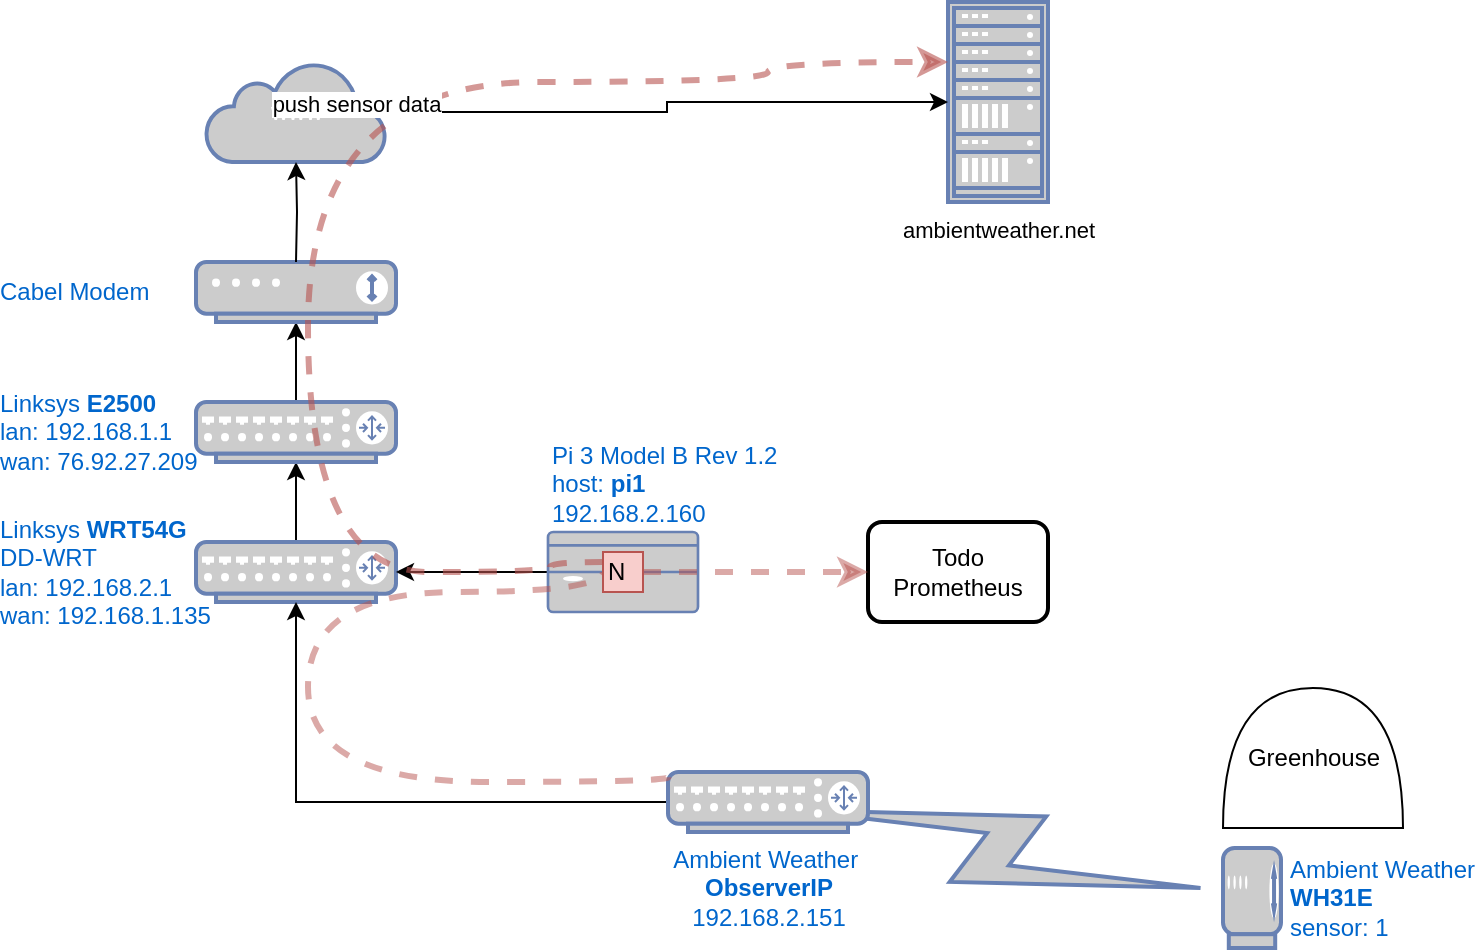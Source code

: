 <mxfile>
    <diagram id="gKTQBFgvQ7YWo5DgVCbP" name="Page-1">
        <mxGraphModel dx="953" dy="478" grid="1" gridSize="10" guides="1" tooltips="1" connect="1" arrows="1" fold="1" page="1" pageScale="1" pageWidth="850" pageHeight="1100" math="0" shadow="0">
            <root>
                <mxCell id="0"/>
                <mxCell id="1" parent="0"/>
                <mxCell id="16" value="" style="edgeStyle=orthogonalEdgeStyle;rounded=0;orthogonalLoop=1;jettySize=auto;html=1;" parent="1" source="10" target="11" edge="1">
                    <mxGeometry relative="1" as="geometry"/>
                </mxCell>
                <mxCell id="10" value="Linksys &lt;b&gt;WRT54G&lt;/b&gt;&lt;br&gt;DD-WRT&lt;br&gt;lan: 192.168.2.1&lt;br&gt;wan: 192.168.1.135" style="fontColor=#0066CC;verticalAlign=middle;verticalLabelPosition=middle;labelPosition=left;align=left;html=1;outlineConnect=0;fillColor=#CCCCCC;strokeColor=#6881B3;gradientColor=none;gradientDirection=north;strokeWidth=2;shape=mxgraph.networks.router;spacingRight=1;spacingLeft=0;" parent="1" vertex="1">
                    <mxGeometry x="114" y="360" width="100" height="30" as="geometry"/>
                </mxCell>
                <mxCell id="27" value="" style="edgeStyle=orthogonalEdgeStyle;rounded=0;orthogonalLoop=1;jettySize=auto;html=1;" parent="1" source="11" target="14" edge="1">
                    <mxGeometry relative="1" as="geometry"/>
                </mxCell>
                <mxCell id="11" value="Linksys &lt;b&gt;E2500&lt;/b&gt;&lt;br&gt;lan: 192.168.1.1&lt;br&gt;wan:&amp;nbsp;76.92.27.209" style="fontColor=#0066CC;verticalAlign=middle;verticalLabelPosition=middle;labelPosition=left;align=left;html=1;outlineConnect=0;fillColor=#CCCCCC;strokeColor=#6881B3;gradientColor=none;gradientDirection=north;strokeWidth=2;shape=mxgraph.networks.router;" parent="1" vertex="1">
                    <mxGeometry x="114" y="290" width="100" height="30" as="geometry"/>
                </mxCell>
                <mxCell id="13" value="www" style="html=1;outlineConnect=0;fillColor=#CCCCCC;strokeColor=#6881B3;gradientColor=none;gradientDirection=north;strokeWidth=2;shape=mxgraph.networks.cloud;fontColor=#ffffff;" parent="1" vertex="1">
                    <mxGeometry x="119" y="120" width="90" height="50" as="geometry"/>
                </mxCell>
                <mxCell id="14" value="Cabel Modem" style="fontColor=#0066CC;verticalAlign=middle;verticalLabelPosition=middle;labelPosition=left;align=left;html=1;outlineConnect=0;fillColor=#CCCCCC;strokeColor=#6881B3;gradientColor=none;gradientDirection=north;strokeWidth=2;shape=mxgraph.networks.modem;" parent="1" vertex="1">
                    <mxGeometry x="114" y="220" width="100" height="30" as="geometry"/>
                </mxCell>
                <mxCell id="26" style="edgeStyle=orthogonalEdgeStyle;rounded=0;orthogonalLoop=1;jettySize=auto;html=1;entryX=1;entryY=0.5;entryDx=0;entryDy=0;entryPerimeter=0;" parent="1" source="20" target="10" edge="1">
                    <mxGeometry relative="1" as="geometry"/>
                </mxCell>
                <mxCell id="20" value="Pi 3 Model B Rev 1.2&lt;br&gt;host: &lt;b&gt;pi1&lt;/b&gt;&lt;br&gt;192.168.2.160" style="fontColor=#0066CC;verticalAlign=bottom;verticalLabelPosition=top;labelPosition=center;align=left;html=1;outlineConnect=0;fillColor=#CCCCCC;strokeColor=#6881B3;gradientColor=none;gradientDirection=north;strokeWidth=2;shape=mxgraph.networks.desktop_pc;" parent="1" vertex="1">
                    <mxGeometry x="290" y="355" width="75" height="40" as="geometry"/>
                </mxCell>
                <mxCell id="35" style="edgeStyle=orthogonalEdgeStyle;rounded=0;orthogonalLoop=1;jettySize=auto;html=1;" parent="1" source="41" target="10" edge="1">
                    <mxGeometry relative="1" as="geometry">
                        <mxPoint x="303" y="469.5" as="sourcePoint"/>
                    </mxGeometry>
                </mxCell>
                <mxCell id="30" value="Greenhouse" style="shape=or;whiteSpace=wrap;html=1;align=center;direction=north;" parent="1" vertex="1">
                    <mxGeometry x="627.5" y="433" width="90" height="70" as="geometry"/>
                </mxCell>
                <mxCell id="31" value="Ambient Weather&lt;br&gt;&lt;b&gt;WH31E&lt;/b&gt; &lt;br&gt;sensor: 1" style="fontColor=#0066CC;verticalAlign=middle;verticalLabelPosition=middle;labelPosition=right;align=left;html=1;outlineConnect=0;fillColor=#CCCCCC;strokeColor=#6881B3;gradientColor=none;gradientDirection=north;strokeWidth=2;shape=mxgraph.networks.modem;spacingLeft=2;" parent="1" vertex="1">
                    <mxGeometry x="627.5" y="513" width="29" height="50" as="geometry"/>
                </mxCell>
                <mxCell id="38" value="" style="html=1;outlineConnect=0;fillColor=#CCCCCC;strokeColor=#6881B3;gradientColor=none;gradientDirection=north;strokeWidth=2;shape=mxgraph.networks.comm_link_edge;html=1;" parent="1" target="31" edge="1">
                    <mxGeometry width="100" height="100" relative="1" as="geometry">
                        <mxPoint x="402.5" y="492" as="sourcePoint"/>
                        <mxPoint x="502.5" y="392" as="targetPoint"/>
                    </mxGeometry>
                </mxCell>
                <mxCell id="41" value="Ambient Weather&amp;nbsp;&lt;br&gt;&lt;b&gt;ObserverIP&lt;/b&gt;&lt;br&gt;192.168.2.151" style="fontColor=#0066CC;verticalAlign=top;verticalLabelPosition=bottom;labelPosition=center;align=center;html=1;outlineConnect=0;fillColor=#CCCCCC;strokeColor=#6881B3;gradientColor=none;gradientDirection=north;strokeWidth=2;shape=mxgraph.networks.router;" parent="1" vertex="1">
                    <mxGeometry x="350" y="475" width="100" height="30" as="geometry"/>
                </mxCell>
                <mxCell id="47" value="&lt;span style=&quot;color: rgb(0 , 0 , 0) ; font-size: 11px ; background-color: rgb(255 , 255 , 255)&quot;&gt;ambientweather.net&lt;/span&gt;" style="fontColor=#0066CC;verticalAlign=top;verticalLabelPosition=bottom;labelPosition=center;align=center;html=1;outlineConnect=0;fillColor=#CCCCCC;strokeColor=#6881B3;gradientColor=none;gradientDirection=north;strokeWidth=2;shape=mxgraph.networks.rack;" parent="1" vertex="1">
                    <mxGeometry x="490" y="90" width="50" height="100" as="geometry"/>
                </mxCell>
                <mxCell id="49" value="" style="edgeStyle=orthogonalEdgeStyle;rounded=0;orthogonalLoop=1;jettySize=auto;html=1;entryX=0.5;entryY=1;entryDx=0;entryDy=0;entryPerimeter=0;" parent="1" target="13" edge="1">
                    <mxGeometry relative="1" as="geometry">
                        <mxPoint x="164" y="220" as="sourcePoint"/>
                        <mxPoint x="174" y="260" as="targetPoint"/>
                    </mxGeometry>
                </mxCell>
                <mxCell id="51" value="" style="edgeStyle=orthogonalEdgeStyle;orthogonalLoop=1;jettySize=auto;html=1;rounded=0;" parent="1" source="13" target="47" edge="1">
                    <mxGeometry relative="1" as="geometry">
                        <mxPoint x="174" y="230" as="sourcePoint"/>
                        <mxPoint x="174" y="180" as="targetPoint"/>
                    </mxGeometry>
                </mxCell>
                <mxCell id="54" value="" style="endArrow=none;html=1;fontSize=12;exitX=0.003;exitY=0.086;exitDx=0;exitDy=0;exitPerimeter=0;dashed=1;edgeStyle=orthogonalEdgeStyle;curved=1;fillColor=#f8cecc;strokeColor=#b85450;strokeWidth=3;endFill=0;opacity=50;entryX=0;entryY=0.5;entryDx=0;entryDy=0;" parent="1" source="41" target="58" edge="1">
                    <mxGeometry relative="1" as="geometry">
                        <mxPoint x="320" y="460" as="sourcePoint"/>
                        <mxPoint x="310" y="430" as="targetPoint"/>
                        <Array as="points">
                            <mxPoint x="350" y="480"/>
                            <mxPoint x="170" y="480"/>
                            <mxPoint x="170" y="385"/>
                            <mxPoint x="317" y="385"/>
                        </Array>
                    </mxGeometry>
                </mxCell>
                <mxCell id="56" value="" style="endArrow=classic;html=1;fontSize=12;dashed=1;edgeStyle=orthogonalEdgeStyle;curved=1;fillColor=#f8cecc;strokeColor=#b85450;strokeWidth=3;opacity=60;exitX=0;exitY=0.25;exitDx=0;exitDy=0;" parent="1" source="58" target="47" edge="1">
                    <mxGeometry relative="1" as="geometry">
                        <mxPoint x="230.3" y="302.58" as="sourcePoint"/>
                        <mxPoint x="490" y="140" as="targetPoint"/>
                        <Array as="points">
                            <mxPoint x="291" y="370"/>
                            <mxPoint x="291" y="375"/>
                            <mxPoint x="170" y="375"/>
                            <mxPoint x="170" y="130"/>
                            <mxPoint x="400" y="130"/>
                            <mxPoint x="400" y="120"/>
                        </Array>
                    </mxGeometry>
                </mxCell>
                <mxCell id="57" value="push sensor data" style="edgeLabel;resizable=0;html=1;align=center;verticalAlign=middle;" parent="56" connectable="0" vertex="1">
                    <mxGeometry relative="1" as="geometry">
                        <mxPoint x="24" y="-23.21" as="offset"/>
                    </mxGeometry>
                </mxCell>
                <mxCell id="58" value="N" style="shape=hexagon;perimeter=hexagonPerimeter2;whiteSpace=wrap;html=1;fixedSize=1;fontSize=12;align=left;fillColor=#f8cecc;strokeColor=#b85450;size=-130;" parent="1" vertex="1">
                    <mxGeometry x="317.5" y="365" width="20" height="20" as="geometry"/>
                </mxCell>
                <mxCell id="61" value="Todo&lt;br&gt;Prometheus" style="rounded=1;whiteSpace=wrap;html=1;absoluteArcSize=1;arcSize=14;strokeWidth=2;fontSize=12;align=center;" parent="1" vertex="1">
                    <mxGeometry x="450" y="350" width="90" height="50" as="geometry"/>
                </mxCell>
                <mxCell id="62" value="" style="endArrow=classic;html=1;dashed=1;strokeWidth=3;fontSize=12;opacity=50;entryX=0;entryY=0.5;entryDx=0;entryDy=0;exitX=1;exitY=0.5;exitDx=0;exitDy=0;fillColor=#f8cecc;strokeColor=#b85450;" parent="1" source="58" target="61" edge="1">
                    <mxGeometry width="50" height="50" relative="1" as="geometry">
                        <mxPoint x="350" y="400" as="sourcePoint"/>
                        <mxPoint x="350" y="360" as="targetPoint"/>
                    </mxGeometry>
                </mxCell>
            </root>
        </mxGraphModel>
    </diagram>
</mxfile>